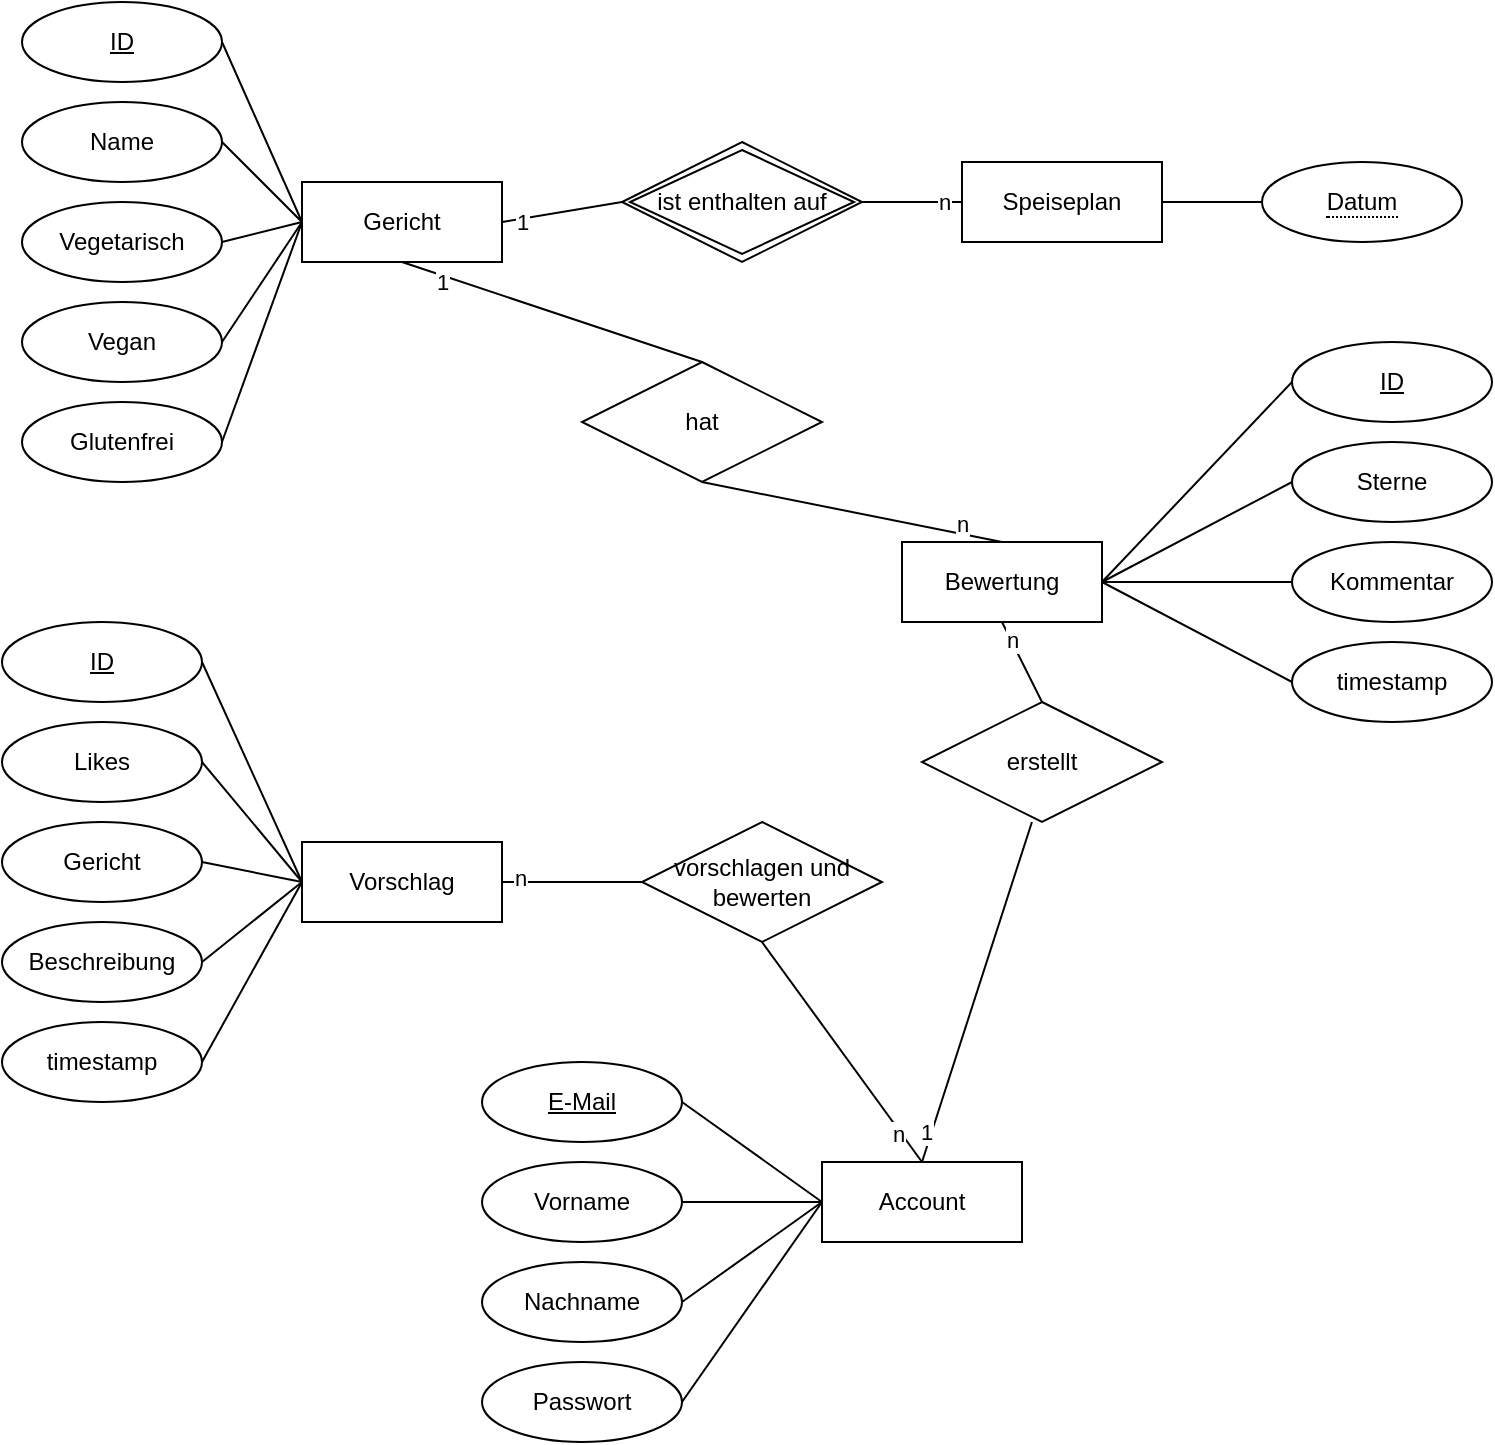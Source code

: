 <mxfile version="26.2.14">
  <diagram name="Page-1" id="HDscfOVriLkNcsivDDFp">
    <mxGraphModel dx="1188" dy="621" grid="1" gridSize="10" guides="1" tooltips="1" connect="1" arrows="1" fold="1" page="1" pageScale="1" pageWidth="850" pageHeight="1100" math="0" shadow="0">
      <root>
        <mxCell id="0" />
        <mxCell id="1" parent="0" />
        <mxCell id="2fZesRG1-jXSJ-_jZCT1-1" value="Gericht" style="whiteSpace=wrap;html=1;align=center;" vertex="1" parent="1">
          <mxGeometry x="200" y="230" width="100" height="40" as="geometry" />
        </mxCell>
        <mxCell id="2fZesRG1-jXSJ-_jZCT1-3" value="&lt;div&gt;ID&lt;/div&gt;" style="ellipse;whiteSpace=wrap;html=1;align=center;fontStyle=4;" vertex="1" parent="1">
          <mxGeometry x="60" y="140" width="100" height="40" as="geometry" />
        </mxCell>
        <mxCell id="2fZesRG1-jXSJ-_jZCT1-4" value="Name" style="ellipse;whiteSpace=wrap;html=1;align=center;" vertex="1" parent="1">
          <mxGeometry x="60" y="190" width="100" height="40" as="geometry" />
        </mxCell>
        <mxCell id="2fZesRG1-jXSJ-_jZCT1-5" value="" style="endArrow=none;html=1;rounded=0;entryX=1;entryY=0.5;entryDx=0;entryDy=0;exitX=0;exitY=0.5;exitDx=0;exitDy=0;" edge="1" parent="1" source="2fZesRG1-jXSJ-_jZCT1-1" target="2fZesRG1-jXSJ-_jZCT1-3">
          <mxGeometry width="50" height="50" relative="1" as="geometry">
            <mxPoint x="400" y="390" as="sourcePoint" />
            <mxPoint x="450" y="340" as="targetPoint" />
          </mxGeometry>
        </mxCell>
        <mxCell id="2fZesRG1-jXSJ-_jZCT1-6" value="" style="endArrow=none;html=1;rounded=0;exitX=1;exitY=0.5;exitDx=0;exitDy=0;entryX=0;entryY=0.5;entryDx=0;entryDy=0;" edge="1" parent="1" source="2fZesRG1-jXSJ-_jZCT1-4" target="2fZesRG1-jXSJ-_jZCT1-1">
          <mxGeometry width="50" height="50" relative="1" as="geometry">
            <mxPoint x="90" y="310" as="sourcePoint" />
            <mxPoint x="200" y="180" as="targetPoint" />
          </mxGeometry>
        </mxCell>
        <mxCell id="2fZesRG1-jXSJ-_jZCT1-7" value="Speiseplan" style="whiteSpace=wrap;html=1;align=center;" vertex="1" parent="1">
          <mxGeometry x="530" y="220" width="100" height="40" as="geometry" />
        </mxCell>
        <mxCell id="2fZesRG1-jXSJ-_jZCT1-10" value="Vegetarisch" style="ellipse;whiteSpace=wrap;html=1;align=center;" vertex="1" parent="1">
          <mxGeometry x="60" y="240" width="100" height="40" as="geometry" />
        </mxCell>
        <mxCell id="2fZesRG1-jXSJ-_jZCT1-11" value="Vegan" style="ellipse;whiteSpace=wrap;html=1;align=center;" vertex="1" parent="1">
          <mxGeometry x="60" y="290" width="100" height="40" as="geometry" />
        </mxCell>
        <mxCell id="2fZesRG1-jXSJ-_jZCT1-12" style="edgeStyle=orthogonalEdgeStyle;rounded=0;orthogonalLoop=1;jettySize=auto;html=1;exitX=0.5;exitY=1;exitDx=0;exitDy=0;" edge="1" parent="1" source="2fZesRG1-jXSJ-_jZCT1-11" target="2fZesRG1-jXSJ-_jZCT1-11">
          <mxGeometry relative="1" as="geometry" />
        </mxCell>
        <mxCell id="2fZesRG1-jXSJ-_jZCT1-13" value="Glutenfrei" style="ellipse;whiteSpace=wrap;html=1;align=center;" vertex="1" parent="1">
          <mxGeometry x="60" y="340" width="100" height="40" as="geometry" />
        </mxCell>
        <mxCell id="2fZesRG1-jXSJ-_jZCT1-14" value="" style="endArrow=none;html=1;rounded=0;exitX=1;exitY=0.5;exitDx=0;exitDy=0;entryX=0;entryY=0.5;entryDx=0;entryDy=0;" edge="1" parent="1" source="2fZesRG1-jXSJ-_jZCT1-10" target="2fZesRG1-jXSJ-_jZCT1-1">
          <mxGeometry width="50" height="50" relative="1" as="geometry">
            <mxPoint x="170" y="220" as="sourcePoint" />
            <mxPoint x="210" y="190" as="targetPoint" />
          </mxGeometry>
        </mxCell>
        <mxCell id="2fZesRG1-jXSJ-_jZCT1-15" value="" style="endArrow=none;html=1;rounded=0;exitX=1;exitY=0.5;exitDx=0;exitDy=0;entryX=0;entryY=0.5;entryDx=0;entryDy=0;" edge="1" parent="1" source="2fZesRG1-jXSJ-_jZCT1-11" target="2fZesRG1-jXSJ-_jZCT1-1">
          <mxGeometry width="50" height="50" relative="1" as="geometry">
            <mxPoint x="180" y="230" as="sourcePoint" />
            <mxPoint x="200" y="180" as="targetPoint" />
          </mxGeometry>
        </mxCell>
        <mxCell id="2fZesRG1-jXSJ-_jZCT1-16" value="" style="endArrow=none;html=1;rounded=0;exitX=1;exitY=0.5;exitDx=0;exitDy=0;entryX=0;entryY=0.5;entryDx=0;entryDy=0;" edge="1" parent="1" source="2fZesRG1-jXSJ-_jZCT1-13" target="2fZesRG1-jXSJ-_jZCT1-1">
          <mxGeometry width="50" height="50" relative="1" as="geometry">
            <mxPoint x="190" y="240" as="sourcePoint" />
            <mxPoint x="230" y="210" as="targetPoint" />
          </mxGeometry>
        </mxCell>
        <mxCell id="2fZesRG1-jXSJ-_jZCT1-20" value="" style="endArrow=none;html=1;rounded=0;entryX=1;entryY=0.5;entryDx=0;entryDy=0;exitX=0;exitY=0.5;exitDx=0;exitDy=0;" edge="1" parent="1" source="2fZesRG1-jXSJ-_jZCT1-64" target="2fZesRG1-jXSJ-_jZCT1-1">
          <mxGeometry width="50" height="50" relative="1" as="geometry">
            <mxPoint x="360" y="240.0" as="sourcePoint" />
            <mxPoint x="330" y="430" as="targetPoint" />
          </mxGeometry>
        </mxCell>
        <mxCell id="2fZesRG1-jXSJ-_jZCT1-69" value="1" style="edgeLabel;html=1;align=center;verticalAlign=middle;resizable=0;points=[];" vertex="1" connectable="0" parent="2fZesRG1-jXSJ-_jZCT1-20">
          <mxGeometry x="0.252" relative="1" as="geometry">
            <mxPoint x="-13" y="4" as="offset" />
          </mxGeometry>
        </mxCell>
        <mxCell id="2fZesRG1-jXSJ-_jZCT1-21" value="" style="endArrow=none;html=1;rounded=0;entryX=1;entryY=0.5;entryDx=0;entryDy=0;exitX=0;exitY=0.5;exitDx=0;exitDy=0;" edge="1" parent="1" source="2fZesRG1-jXSJ-_jZCT1-7" target="2fZesRG1-jXSJ-_jZCT1-64">
          <mxGeometry width="50" height="50" relative="1" as="geometry">
            <mxPoint x="390" y="410" as="sourcePoint" />
            <mxPoint x="480" y="240.0" as="targetPoint" />
          </mxGeometry>
        </mxCell>
        <mxCell id="2fZesRG1-jXSJ-_jZCT1-75" value="n" style="edgeLabel;html=1;align=center;verticalAlign=middle;resizable=0;points=[];" vertex="1" connectable="0" parent="2fZesRG1-jXSJ-_jZCT1-21">
          <mxGeometry x="0.017" relative="1" as="geometry">
            <mxPoint x="16" as="offset" />
          </mxGeometry>
        </mxCell>
        <mxCell id="2fZesRG1-jXSJ-_jZCT1-22" value="" style="endArrow=none;html=1;rounded=0;entryX=0;entryY=0.5;entryDx=0;entryDy=0;exitX=1;exitY=0.5;exitDx=0;exitDy=0;" edge="1" parent="1" source="2fZesRG1-jXSJ-_jZCT1-7" target="2fZesRG1-jXSJ-_jZCT1-57">
          <mxGeometry width="50" height="50" relative="1" as="geometry">
            <mxPoint x="550" y="360" as="sourcePoint" />
            <mxPoint x="680" y="240.0" as="targetPoint" />
          </mxGeometry>
        </mxCell>
        <mxCell id="2fZesRG1-jXSJ-_jZCT1-23" value="Bewertung" style="whiteSpace=wrap;html=1;align=center;" vertex="1" parent="1">
          <mxGeometry x="500" y="410" width="100" height="40" as="geometry" />
        </mxCell>
        <mxCell id="2fZesRG1-jXSJ-_jZCT1-24" value="Account" style="whiteSpace=wrap;html=1;align=center;" vertex="1" parent="1">
          <mxGeometry x="460" y="720" width="100" height="40" as="geometry" />
        </mxCell>
        <mxCell id="2fZesRG1-jXSJ-_jZCT1-25" value="hat" style="shape=rhombus;perimeter=rhombusPerimeter;whiteSpace=wrap;html=1;align=center;" vertex="1" parent="1">
          <mxGeometry x="340" y="320" width="120" height="60" as="geometry" />
        </mxCell>
        <mxCell id="2fZesRG1-jXSJ-_jZCT1-26" value="" style="endArrow=none;html=1;rounded=0;entryX=0.5;entryY=1;entryDx=0;entryDy=0;exitX=0.5;exitY=0;exitDx=0;exitDy=0;" edge="1" parent="1" source="2fZesRG1-jXSJ-_jZCT1-23" target="2fZesRG1-jXSJ-_jZCT1-25">
          <mxGeometry width="50" height="50" relative="1" as="geometry">
            <mxPoint x="380" y="380" as="sourcePoint" />
            <mxPoint x="430" y="330" as="targetPoint" />
          </mxGeometry>
        </mxCell>
        <mxCell id="2fZesRG1-jXSJ-_jZCT1-70" value="n" style="edgeLabel;html=1;align=center;verticalAlign=middle;resizable=0;points=[];" vertex="1" connectable="0" parent="2fZesRG1-jXSJ-_jZCT1-26">
          <mxGeometry x="-0.768" y="-1" relative="1" as="geometry">
            <mxPoint x="-3" y="-5" as="offset" />
          </mxGeometry>
        </mxCell>
        <mxCell id="2fZesRG1-jXSJ-_jZCT1-27" value="" style="endArrow=none;html=1;rounded=0;entryX=0.5;entryY=1;entryDx=0;entryDy=0;exitX=0.5;exitY=0;exitDx=0;exitDy=0;" edge="1" parent="1" source="2fZesRG1-jXSJ-_jZCT1-25" target="2fZesRG1-jXSJ-_jZCT1-1">
          <mxGeometry width="50" height="50" relative="1" as="geometry">
            <mxPoint x="320" y="370" as="sourcePoint" />
            <mxPoint x="370" y="320" as="targetPoint" />
          </mxGeometry>
        </mxCell>
        <mxCell id="2fZesRG1-jXSJ-_jZCT1-67" value="1" style="edgeLabel;html=1;align=center;verticalAlign=middle;resizable=0;points=[];" vertex="1" connectable="0" parent="2fZesRG1-jXSJ-_jZCT1-27">
          <mxGeometry x="0.32" relative="1" as="geometry">
            <mxPoint x="-31" y="-7" as="offset" />
          </mxGeometry>
        </mxCell>
        <mxCell id="2fZesRG1-jXSJ-_jZCT1-30" value="erstellt" style="shape=rhombus;perimeter=rhombusPerimeter;whiteSpace=wrap;html=1;align=center;" vertex="1" parent="1">
          <mxGeometry x="510" y="490" width="120" height="60" as="geometry" />
        </mxCell>
        <mxCell id="2fZesRG1-jXSJ-_jZCT1-31" value="" style="endArrow=none;html=1;rounded=0;entryX=0.5;entryY=1;entryDx=0;entryDy=0;exitX=0.5;exitY=0;exitDx=0;exitDy=0;" edge="1" parent="1" source="2fZesRG1-jXSJ-_jZCT1-30" target="2fZesRG1-jXSJ-_jZCT1-23">
          <mxGeometry width="50" height="50" relative="1" as="geometry">
            <mxPoint x="570" y="460" as="sourcePoint" />
            <mxPoint x="505" y="430" as="targetPoint" />
          </mxGeometry>
        </mxCell>
        <mxCell id="2fZesRG1-jXSJ-_jZCT1-72" value="n" style="edgeLabel;html=1;align=center;verticalAlign=middle;resizable=0;points=[];" vertex="1" connectable="0" parent="2fZesRG1-jXSJ-_jZCT1-31">
          <mxGeometry x="0.537" relative="1" as="geometry">
            <mxPoint as="offset" />
          </mxGeometry>
        </mxCell>
        <mxCell id="2fZesRG1-jXSJ-_jZCT1-32" value="" style="endArrow=none;html=1;rounded=0;entryX=0.458;entryY=1;entryDx=0;entryDy=0;entryPerimeter=0;exitX=0.5;exitY=0;exitDx=0;exitDy=0;" edge="1" parent="1" source="2fZesRG1-jXSJ-_jZCT1-24" target="2fZesRG1-jXSJ-_jZCT1-30">
          <mxGeometry width="50" height="50" relative="1" as="geometry">
            <mxPoint x="170" y="500" as="sourcePoint" />
            <mxPoint x="220" y="450" as="targetPoint" />
          </mxGeometry>
        </mxCell>
        <mxCell id="2fZesRG1-jXSJ-_jZCT1-71" value="1" style="edgeLabel;html=1;align=center;verticalAlign=middle;resizable=0;points=[];" vertex="1" connectable="0" parent="2fZesRG1-jXSJ-_jZCT1-32">
          <mxGeometry x="-0.829" y="3" relative="1" as="geometry">
            <mxPoint as="offset" />
          </mxGeometry>
        </mxCell>
        <mxCell id="2fZesRG1-jXSJ-_jZCT1-33" value="E-Mail" style="ellipse;whiteSpace=wrap;html=1;align=center;fontStyle=4;" vertex="1" parent="1">
          <mxGeometry x="290" y="670" width="100" height="40" as="geometry" />
        </mxCell>
        <mxCell id="2fZesRG1-jXSJ-_jZCT1-34" value="Vorname" style="ellipse;whiteSpace=wrap;html=1;align=center;" vertex="1" parent="1">
          <mxGeometry x="290" y="720" width="100" height="40" as="geometry" />
        </mxCell>
        <mxCell id="2fZesRG1-jXSJ-_jZCT1-35" value="Sterne" style="ellipse;whiteSpace=wrap;html=1;align=center;" vertex="1" parent="1">
          <mxGeometry x="695" y="360" width="100" height="40" as="geometry" />
        </mxCell>
        <mxCell id="2fZesRG1-jXSJ-_jZCT1-36" value="" style="endArrow=none;html=1;rounded=0;entryX=0;entryY=0.5;entryDx=0;entryDy=0;exitX=1;exitY=0.5;exitDx=0;exitDy=0;" edge="1" parent="1" source="2fZesRG1-jXSJ-_jZCT1-23" target="2fZesRG1-jXSJ-_jZCT1-35">
          <mxGeometry width="50" height="50" relative="1" as="geometry">
            <mxPoint x="685" y="350" as="sourcePoint" />
            <mxPoint x="735" y="300" as="targetPoint" />
          </mxGeometry>
        </mxCell>
        <mxCell id="2fZesRG1-jXSJ-_jZCT1-37" value="" style="endArrow=none;html=1;rounded=0;exitX=1;exitY=0.5;exitDx=0;exitDy=0;entryX=0;entryY=0.5;entryDx=0;entryDy=0;" edge="1" parent="1" source="2fZesRG1-jXSJ-_jZCT1-33" target="2fZesRG1-jXSJ-_jZCT1-24">
          <mxGeometry width="50" height="50" relative="1" as="geometry">
            <mxPoint x="430" y="630" as="sourcePoint" />
            <mxPoint x="480" y="580" as="targetPoint" />
          </mxGeometry>
        </mxCell>
        <mxCell id="2fZesRG1-jXSJ-_jZCT1-38" value="" style="endArrow=none;html=1;rounded=0;entryX=0;entryY=0.5;entryDx=0;entryDy=0;exitX=1;exitY=0.5;exitDx=0;exitDy=0;" edge="1" parent="1" source="2fZesRG1-jXSJ-_jZCT1-34" target="2fZesRG1-jXSJ-_jZCT1-24">
          <mxGeometry width="50" height="50" relative="1" as="geometry">
            <mxPoint x="330" y="840" as="sourcePoint" />
            <mxPoint x="380" y="790" as="targetPoint" />
          </mxGeometry>
        </mxCell>
        <mxCell id="2fZesRG1-jXSJ-_jZCT1-39" value="Kommentar" style="ellipse;whiteSpace=wrap;html=1;align=center;" vertex="1" parent="1">
          <mxGeometry x="695" y="410" width="100" height="40" as="geometry" />
        </mxCell>
        <mxCell id="2fZesRG1-jXSJ-_jZCT1-40" value="timestamp" style="ellipse;whiteSpace=wrap;html=1;align=center;" vertex="1" parent="1">
          <mxGeometry x="695" y="460" width="100" height="40" as="geometry" />
        </mxCell>
        <mxCell id="2fZesRG1-jXSJ-_jZCT1-41" value="" style="endArrow=none;html=1;rounded=0;entryX=0;entryY=0.5;entryDx=0;entryDy=0;exitX=1;exitY=0.5;exitDx=0;exitDy=0;" edge="1" parent="1" source="2fZesRG1-jXSJ-_jZCT1-23" target="2fZesRG1-jXSJ-_jZCT1-39">
          <mxGeometry width="50" height="50" relative="1" as="geometry">
            <mxPoint x="365" y="470" as="sourcePoint" />
            <mxPoint x="415" y="420" as="targetPoint" />
          </mxGeometry>
        </mxCell>
        <mxCell id="2fZesRG1-jXSJ-_jZCT1-42" value="" style="endArrow=none;html=1;rounded=0;entryX=0;entryY=0.5;entryDx=0;entryDy=0;exitX=1;exitY=0.5;exitDx=0;exitDy=0;" edge="1" parent="1" source="2fZesRG1-jXSJ-_jZCT1-23" target="2fZesRG1-jXSJ-_jZCT1-40">
          <mxGeometry width="50" height="50" relative="1" as="geometry">
            <mxPoint x="635" y="410" as="sourcePoint" />
            <mxPoint x="735" y="600" as="targetPoint" />
          </mxGeometry>
        </mxCell>
        <mxCell id="2fZesRG1-jXSJ-_jZCT1-43" value="Vorschlag" style="whiteSpace=wrap;html=1;align=center;" vertex="1" parent="1">
          <mxGeometry x="200" y="560" width="100" height="40" as="geometry" />
        </mxCell>
        <mxCell id="2fZesRG1-jXSJ-_jZCT1-44" value="vorschlagen und bewerten" style="shape=rhombus;perimeter=rhombusPerimeter;whiteSpace=wrap;html=1;align=center;" vertex="1" parent="1">
          <mxGeometry x="370" y="550" width="120" height="60" as="geometry" />
        </mxCell>
        <mxCell id="2fZesRG1-jXSJ-_jZCT1-45" value="" style="endArrow=none;html=1;rounded=0;entryX=0;entryY=0.5;entryDx=0;entryDy=0;exitX=1;exitY=0.5;exitDx=0;exitDy=0;" edge="1" parent="1" source="2fZesRG1-jXSJ-_jZCT1-43" target="2fZesRG1-jXSJ-_jZCT1-44">
          <mxGeometry width="50" height="50" relative="1" as="geometry">
            <mxPoint x="340" y="500" as="sourcePoint" />
            <mxPoint x="390" y="450" as="targetPoint" />
          </mxGeometry>
        </mxCell>
        <mxCell id="2fZesRG1-jXSJ-_jZCT1-74" value="n" style="edgeLabel;html=1;align=center;verticalAlign=middle;resizable=0;points=[];" vertex="1" connectable="0" parent="2fZesRG1-jXSJ-_jZCT1-45">
          <mxGeometry x="-0.751" y="2" relative="1" as="geometry">
            <mxPoint as="offset" />
          </mxGeometry>
        </mxCell>
        <mxCell id="2fZesRG1-jXSJ-_jZCT1-46" value="" style="endArrow=none;html=1;rounded=0;entryX=0.5;entryY=0;entryDx=0;entryDy=0;exitX=0.5;exitY=1;exitDx=0;exitDy=0;" edge="1" parent="1" source="2fZesRG1-jXSJ-_jZCT1-44" target="2fZesRG1-jXSJ-_jZCT1-24">
          <mxGeometry width="50" height="50" relative="1" as="geometry">
            <mxPoint x="420" y="620" as="sourcePoint" />
            <mxPoint x="510" y="620" as="targetPoint" />
          </mxGeometry>
        </mxCell>
        <mxCell id="2fZesRG1-jXSJ-_jZCT1-73" value="n" style="edgeLabel;html=1;align=center;verticalAlign=middle;resizable=0;points=[];" vertex="1" connectable="0" parent="2fZesRG1-jXSJ-_jZCT1-46">
          <mxGeometry x="0.727" y="-2" relative="1" as="geometry">
            <mxPoint as="offset" />
          </mxGeometry>
        </mxCell>
        <mxCell id="2fZesRG1-jXSJ-_jZCT1-47" value="" style="endArrow=none;html=1;rounded=0;entryX=0;entryY=0.5;entryDx=0;entryDy=0;exitX=1;exitY=0.5;exitDx=0;exitDy=0;" edge="1" parent="1" source="2fZesRG1-jXSJ-_jZCT1-48" target="2fZesRG1-jXSJ-_jZCT1-43">
          <mxGeometry width="50" height="50" relative="1" as="geometry">
            <mxPoint x="180" y="450" as="sourcePoint" />
            <mxPoint x="170" y="480" as="targetPoint" />
          </mxGeometry>
        </mxCell>
        <mxCell id="2fZesRG1-jXSJ-_jZCT1-48" value="Likes" style="ellipse;whiteSpace=wrap;html=1;align=center;" vertex="1" parent="1">
          <mxGeometry x="50" y="500" width="100" height="40" as="geometry" />
        </mxCell>
        <mxCell id="2fZesRG1-jXSJ-_jZCT1-49" value="Gericht" style="ellipse;whiteSpace=wrap;html=1;align=center;" vertex="1" parent="1">
          <mxGeometry x="50" y="550" width="100" height="40" as="geometry" />
        </mxCell>
        <mxCell id="2fZesRG1-jXSJ-_jZCT1-50" value="" style="endArrow=none;html=1;rounded=0;entryX=0;entryY=0.5;entryDx=0;entryDy=0;exitX=1;exitY=0.5;exitDx=0;exitDy=0;" edge="1" parent="1" source="2fZesRG1-jXSJ-_jZCT1-49" target="2fZesRG1-jXSJ-_jZCT1-43">
          <mxGeometry width="50" height="50" relative="1" as="geometry">
            <mxPoint x="170" y="460" as="sourcePoint" />
            <mxPoint x="250" y="490" as="targetPoint" />
          </mxGeometry>
        </mxCell>
        <mxCell id="2fZesRG1-jXSJ-_jZCT1-51" value="Nachname" style="ellipse;whiteSpace=wrap;html=1;align=center;" vertex="1" parent="1">
          <mxGeometry x="290" y="770" width="100" height="40" as="geometry" />
        </mxCell>
        <mxCell id="2fZesRG1-jXSJ-_jZCT1-52" value="Passwort" style="ellipse;whiteSpace=wrap;html=1;align=center;" vertex="1" parent="1">
          <mxGeometry x="290" y="820" width="100" height="40" as="geometry" />
        </mxCell>
        <mxCell id="2fZesRG1-jXSJ-_jZCT1-53" value="" style="endArrow=none;html=1;rounded=0;entryX=0;entryY=0.5;entryDx=0;entryDy=0;exitX=1;exitY=0.5;exitDx=0;exitDy=0;" edge="1" parent="1" source="2fZesRG1-jXSJ-_jZCT1-51" target="2fZesRG1-jXSJ-_jZCT1-24">
          <mxGeometry width="50" height="50" relative="1" as="geometry">
            <mxPoint x="490" y="880" as="sourcePoint" />
            <mxPoint x="540" y="830" as="targetPoint" />
          </mxGeometry>
        </mxCell>
        <mxCell id="2fZesRG1-jXSJ-_jZCT1-54" value="" style="endArrow=none;html=1;rounded=0;entryX=0;entryY=0.5;entryDx=0;entryDy=0;exitX=1;exitY=0.5;exitDx=0;exitDy=0;" edge="1" parent="1" source="2fZesRG1-jXSJ-_jZCT1-52" target="2fZesRG1-jXSJ-_jZCT1-24">
          <mxGeometry width="50" height="50" relative="1" as="geometry">
            <mxPoint x="440" y="830" as="sourcePoint" />
            <mxPoint x="490" y="780" as="targetPoint" />
          </mxGeometry>
        </mxCell>
        <mxCell id="2fZesRG1-jXSJ-_jZCT1-57" value="&lt;span style=&quot;border-bottom: 1px dotted;&quot;&gt;Datum&lt;/span&gt;" style="ellipse;whiteSpace=wrap;html=1;align=center;" vertex="1" parent="1">
          <mxGeometry x="680" y="220" width="100" height="40" as="geometry" />
        </mxCell>
        <mxCell id="2fZesRG1-jXSJ-_jZCT1-58" value="&lt;div&gt;ID&lt;/div&gt;" style="ellipse;whiteSpace=wrap;html=1;align=center;fontStyle=4;" vertex="1" parent="1">
          <mxGeometry x="695" y="310" width="100" height="40" as="geometry" />
        </mxCell>
        <mxCell id="2fZesRG1-jXSJ-_jZCT1-59" value="" style="endArrow=none;html=1;rounded=0;entryX=0;entryY=0.5;entryDx=0;entryDy=0;exitX=1;exitY=0.5;exitDx=0;exitDy=0;" edge="1" parent="1" source="2fZesRG1-jXSJ-_jZCT1-23" target="2fZesRG1-jXSJ-_jZCT1-58">
          <mxGeometry width="50" height="50" relative="1" as="geometry">
            <mxPoint x="560" y="370" as="sourcePoint" />
            <mxPoint x="610" y="320" as="targetPoint" />
          </mxGeometry>
        </mxCell>
        <mxCell id="2fZesRG1-jXSJ-_jZCT1-60" value="&lt;div&gt;ID&lt;/div&gt;" style="ellipse;whiteSpace=wrap;html=1;align=center;fontStyle=4;" vertex="1" parent="1">
          <mxGeometry x="50" y="450" width="100" height="40" as="geometry" />
        </mxCell>
        <mxCell id="2fZesRG1-jXSJ-_jZCT1-61" value="" style="endArrow=none;html=1;rounded=0;exitX=1;exitY=0.5;exitDx=0;exitDy=0;entryX=0;entryY=0.5;entryDx=0;entryDy=0;" edge="1" parent="1" source="2fZesRG1-jXSJ-_jZCT1-60" target="2fZesRG1-jXSJ-_jZCT1-43">
          <mxGeometry width="50" height="50" relative="1" as="geometry">
            <mxPoint x="180" y="450" as="sourcePoint" />
            <mxPoint x="240" y="480" as="targetPoint" />
          </mxGeometry>
        </mxCell>
        <mxCell id="2fZesRG1-jXSJ-_jZCT1-62" value="Beschreibung" style="ellipse;whiteSpace=wrap;html=1;align=center;" vertex="1" parent="1">
          <mxGeometry x="50" y="600" width="100" height="40" as="geometry" />
        </mxCell>
        <mxCell id="2fZesRG1-jXSJ-_jZCT1-63" value="" style="endArrow=none;html=1;rounded=0;entryX=0;entryY=0.5;entryDx=0;entryDy=0;exitX=1;exitY=0.5;exitDx=0;exitDy=0;" edge="1" parent="1" source="2fZesRG1-jXSJ-_jZCT1-62" target="2fZesRG1-jXSJ-_jZCT1-43">
          <mxGeometry width="50" height="50" relative="1" as="geometry">
            <mxPoint x="160" y="580" as="sourcePoint" />
            <mxPoint x="240" y="500" as="targetPoint" />
          </mxGeometry>
        </mxCell>
        <mxCell id="2fZesRG1-jXSJ-_jZCT1-64" value="ist enthalten auf" style="shape=rhombus;double=1;perimeter=rhombusPerimeter;whiteSpace=wrap;html=1;align=center;" vertex="1" parent="1">
          <mxGeometry x="360" y="210" width="120" height="60" as="geometry" />
        </mxCell>
        <mxCell id="2fZesRG1-jXSJ-_jZCT1-65" value="timestamp" style="ellipse;whiteSpace=wrap;html=1;align=center;" vertex="1" parent="1">
          <mxGeometry x="50" y="650" width="100" height="40" as="geometry" />
        </mxCell>
        <mxCell id="2fZesRG1-jXSJ-_jZCT1-66" value="" style="endArrow=none;html=1;rounded=0;entryX=0;entryY=0.5;entryDx=0;entryDy=0;exitX=1;exitY=0.5;exitDx=0;exitDy=0;" edge="1" parent="1" source="2fZesRG1-jXSJ-_jZCT1-65" target="2fZesRG1-jXSJ-_jZCT1-43">
          <mxGeometry width="50" height="50" relative="1" as="geometry">
            <mxPoint x="190" y="710" as="sourcePoint" />
            <mxPoint x="240" y="660" as="targetPoint" />
          </mxGeometry>
        </mxCell>
      </root>
    </mxGraphModel>
  </diagram>
</mxfile>
